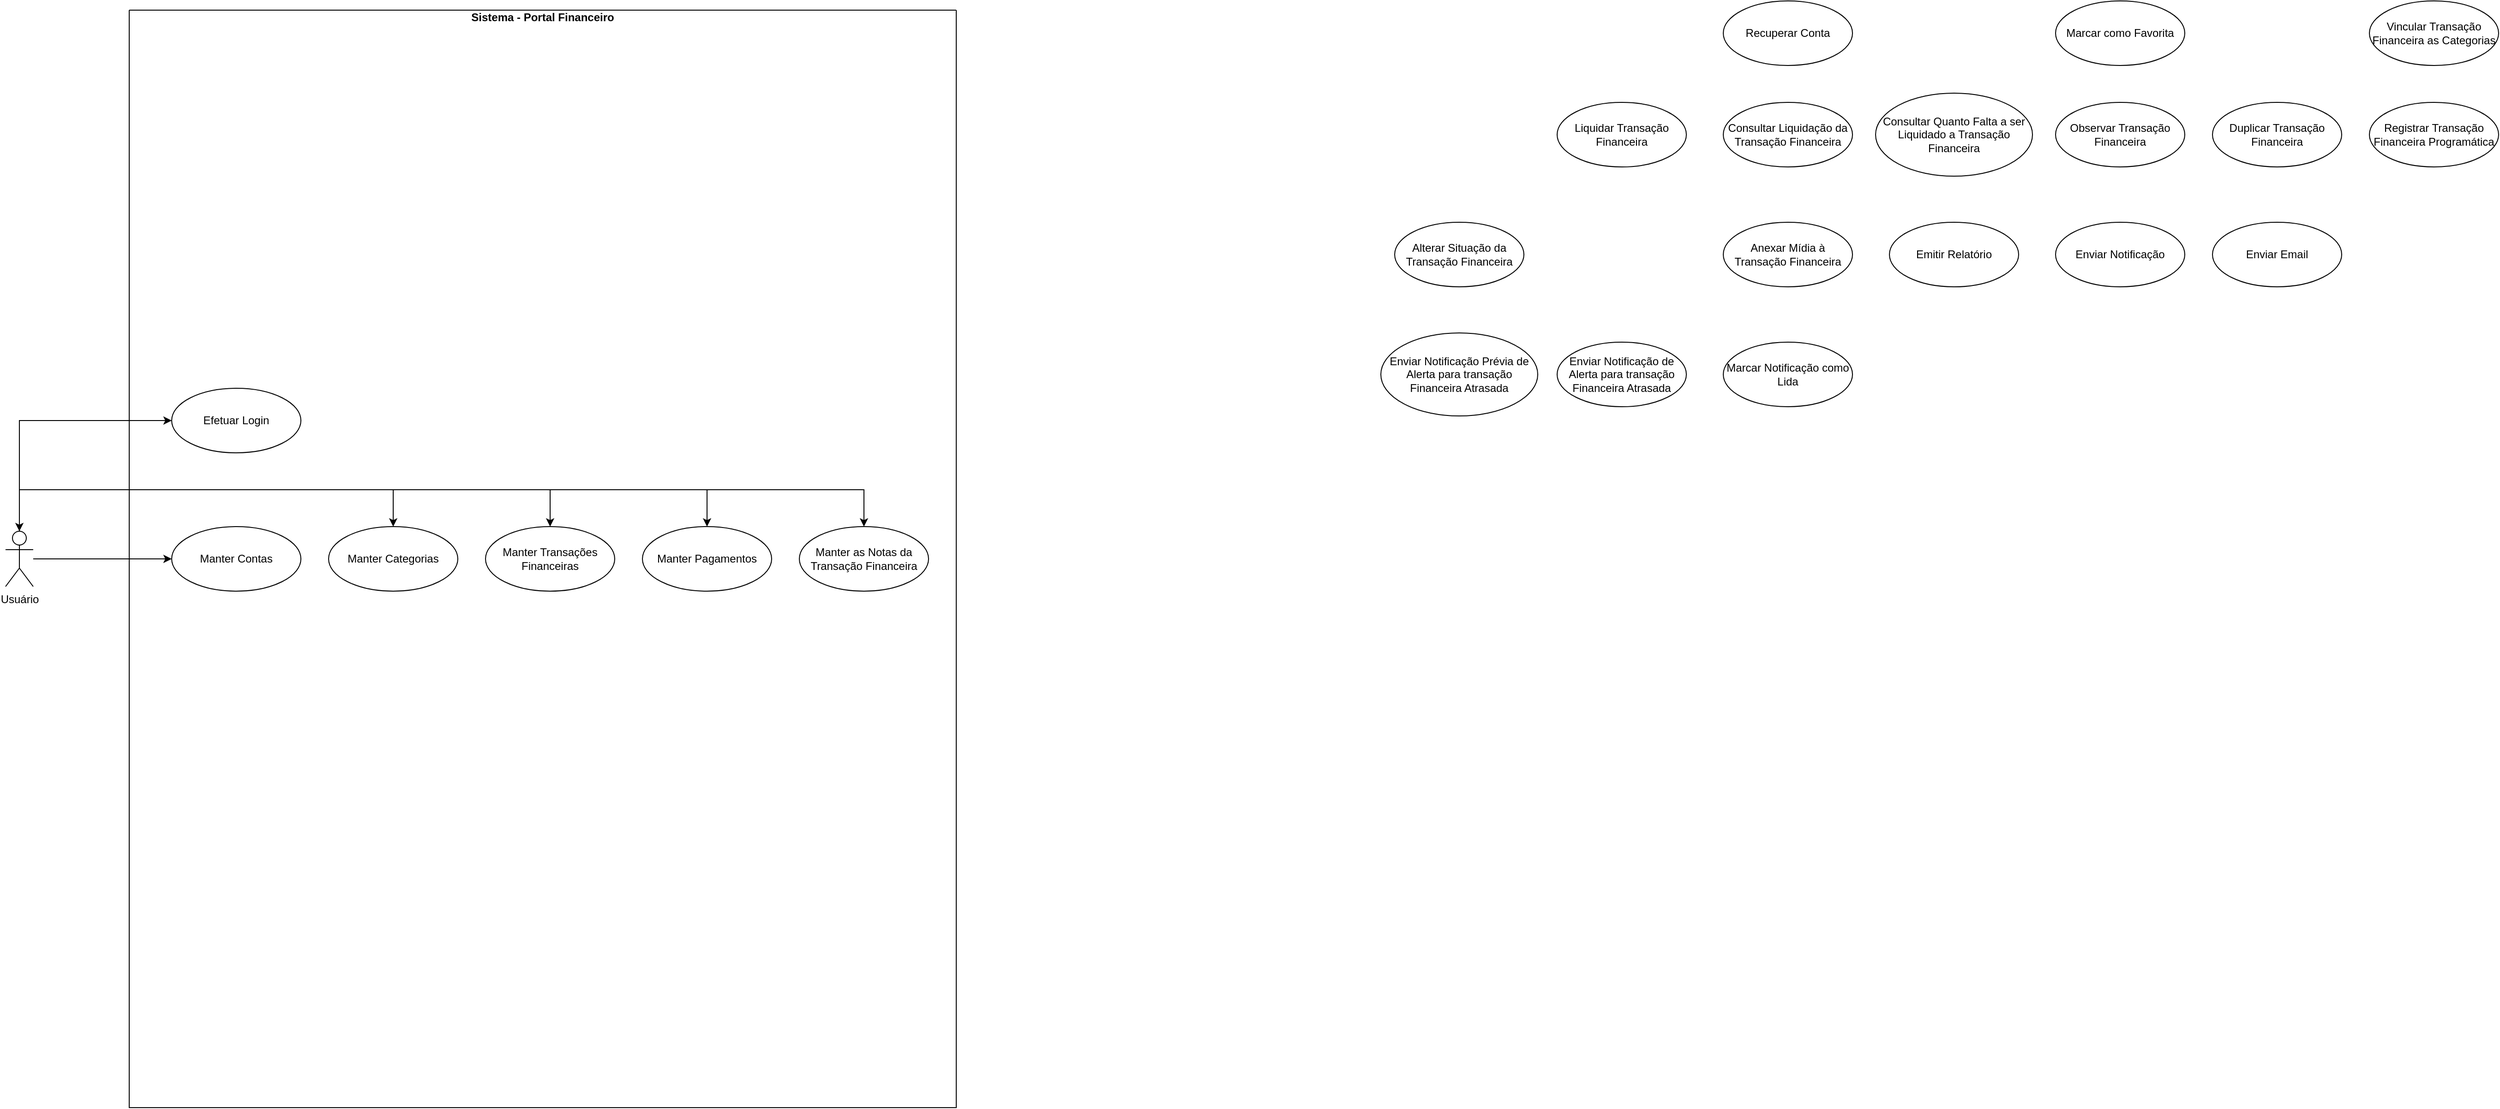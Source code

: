 <mxfile version="22.1.3" type="github">
  <diagram name="Página-1" id="0_DiLKsLMHJAqkCnHoMm">
    <mxGraphModel dx="3480" dy="1265" grid="1" gridSize="10" guides="1" tooltips="1" connect="1" arrows="1" fold="1" page="1" pageScale="1" pageWidth="827" pageHeight="1169" math="0" shadow="0">
      <root>
        <mxCell id="0" />
        <mxCell id="1" parent="0" />
        <mxCell id="VWrTSUjw16DK-F-tD3xL-19" style="edgeStyle=orthogonalEdgeStyle;rounded=0;orthogonalLoop=1;jettySize=auto;html=1;" edge="1" parent="1" source="b8jXtvzzi0fBcoB_L3CN-16" target="b8jXtvzzi0fBcoB_L3CN-21">
          <mxGeometry relative="1" as="geometry" />
        </mxCell>
        <mxCell id="VWrTSUjw16DK-F-tD3xL-20" style="edgeStyle=orthogonalEdgeStyle;rounded=0;orthogonalLoop=1;jettySize=auto;html=1;entryX=0.5;entryY=0;entryDx=0;entryDy=0;exitX=0.5;exitY=0;exitDx=0;exitDy=0;exitPerimeter=0;" edge="1" parent="1" source="b8jXtvzzi0fBcoB_L3CN-16" target="b8jXtvzzi0fBcoB_L3CN-17">
          <mxGeometry relative="1" as="geometry">
            <Array as="points">
              <mxPoint x="-225" y="570" />
              <mxPoint x="180" y="570" />
            </Array>
          </mxGeometry>
        </mxCell>
        <mxCell id="b8jXtvzzi0fBcoB_L3CN-23" value="Enviar Notificação" style="ellipse;whiteSpace=wrap;html=1;" parent="1" vertex="1">
          <mxGeometry x="1981" y="280" width="140" height="70" as="geometry" />
        </mxCell>
        <mxCell id="b8jXtvzzi0fBcoB_L3CN-25" value="Alterar Situação da Transação Financeira" style="ellipse;whiteSpace=wrap;html=1;" parent="1" vertex="1">
          <mxGeometry x="1265" y="280" width="140" height="70" as="geometry" />
        </mxCell>
        <mxCell id="f0Jf9Pf7vCraimB9YkaR-1" value="Duplicar Transação Financeira" style="ellipse;whiteSpace=wrap;html=1;" parent="1" vertex="1">
          <mxGeometry x="2151" y="150" width="140" height="70" as="geometry" />
        </mxCell>
        <mxCell id="f0Jf9Pf7vCraimB9YkaR-3" value="Anexar Mídia à Transação Financeira" style="ellipse;whiteSpace=wrap;html=1;" parent="1" vertex="1">
          <mxGeometry x="1621" y="280" width="140" height="70" as="geometry" />
        </mxCell>
        <mxCell id="VWrTSUjw16DK-F-tD3xL-2" value="Recuperar Conta" style="ellipse;whiteSpace=wrap;html=1;" vertex="1" parent="1">
          <mxGeometry x="1621" y="40" width="140" height="70" as="geometry" />
        </mxCell>
        <mxCell id="VWrTSUjw16DK-F-tD3xL-3" value="Marcar como Favorita" style="ellipse;whiteSpace=wrap;html=1;" vertex="1" parent="1">
          <mxGeometry x="1981" y="40" width="140" height="70" as="geometry" />
        </mxCell>
        <mxCell id="VWrTSUjw16DK-F-tD3xL-4" value="Vincular Transação Financeira as Categorias" style="ellipse;whiteSpace=wrap;html=1;" vertex="1" parent="1">
          <mxGeometry x="2321" y="40" width="140" height="70" as="geometry" />
        </mxCell>
        <mxCell id="VWrTSUjw16DK-F-tD3xL-6" value="Consultar Liquidação da Transação Financeira" style="ellipse;whiteSpace=wrap;html=1;" vertex="1" parent="1">
          <mxGeometry x="1621" y="150" width="140" height="70" as="geometry" />
        </mxCell>
        <mxCell id="VWrTSUjw16DK-F-tD3xL-7" value="Consultar Quanto Falta a ser Liquidado a Transação Financeira" style="ellipse;whiteSpace=wrap;html=1;" vertex="1" parent="1">
          <mxGeometry x="1786" y="140" width="170" height="90" as="geometry" />
        </mxCell>
        <mxCell id="VWrTSUjw16DK-F-tD3xL-8" value="Liquidar Transação Financeira" style="ellipse;whiteSpace=wrap;html=1;" vertex="1" parent="1">
          <mxGeometry x="1441" y="150" width="140" height="70" as="geometry" />
        </mxCell>
        <mxCell id="VWrTSUjw16DK-F-tD3xL-9" value="Observar Transação Financeira" style="ellipse;whiteSpace=wrap;html=1;" vertex="1" parent="1">
          <mxGeometry x="1981" y="150" width="140" height="70" as="geometry" />
        </mxCell>
        <mxCell id="VWrTSUjw16DK-F-tD3xL-10" value="Registrar Transação Financeira Programática" style="ellipse;whiteSpace=wrap;html=1;" vertex="1" parent="1">
          <mxGeometry x="2321" y="150" width="140" height="70" as="geometry" />
        </mxCell>
        <mxCell id="VWrTSUjw16DK-F-tD3xL-12" value="Emitir Relatório" style="ellipse;whiteSpace=wrap;html=1;" vertex="1" parent="1">
          <mxGeometry x="1801" y="280" width="140" height="70" as="geometry" />
        </mxCell>
        <mxCell id="VWrTSUjw16DK-F-tD3xL-13" value="Enviar Email" style="ellipse;whiteSpace=wrap;html=1;" vertex="1" parent="1">
          <mxGeometry x="2151" y="280" width="140" height="70" as="geometry" />
        </mxCell>
        <mxCell id="VWrTSUjw16DK-F-tD3xL-14" value="Marcar Notificação como Lida" style="ellipse;whiteSpace=wrap;html=1;" vertex="1" parent="1">
          <mxGeometry x="1621" y="410" width="140" height="70" as="geometry" />
        </mxCell>
        <mxCell id="VWrTSUjw16DK-F-tD3xL-15" value="Enviar Notificação de Alerta para transação Financeira Atrasada" style="ellipse;whiteSpace=wrap;html=1;" vertex="1" parent="1">
          <mxGeometry x="1441" y="410" width="140" height="70" as="geometry" />
        </mxCell>
        <mxCell id="VWrTSUjw16DK-F-tD3xL-16" value="Enviar Notificação Prévia de Alerta para transação Financeira Atrasada" style="ellipse;whiteSpace=wrap;html=1;" vertex="1" parent="1">
          <mxGeometry x="1250" y="400" width="170" height="90" as="geometry" />
        </mxCell>
        <mxCell id="VWrTSUjw16DK-F-tD3xL-17" value="&#xa;Sistema - Portal Financeiro" style="swimlane;startSize=0;" vertex="1" parent="1">
          <mxGeometry x="-106" y="50" width="896" height="1190" as="geometry" />
        </mxCell>
        <mxCell id="b8jXtvzzi0fBcoB_L3CN-21" value="Manter Contas" style="ellipse;whiteSpace=wrap;html=1;" parent="VWrTSUjw16DK-F-tD3xL-17" vertex="1">
          <mxGeometry x="46" y="560" width="140" height="70" as="geometry" />
        </mxCell>
        <mxCell id="b8jXtvzzi0fBcoB_L3CN-22" value="Efetuar Login" style="ellipse;whiteSpace=wrap;html=1;" parent="VWrTSUjw16DK-F-tD3xL-17" vertex="1">
          <mxGeometry x="46" y="410" width="140" height="70" as="geometry" />
        </mxCell>
        <mxCell id="b8jXtvzzi0fBcoB_L3CN-17" value="Manter Categorias" style="ellipse;whiteSpace=wrap;html=1;" parent="VWrTSUjw16DK-F-tD3xL-17" vertex="1">
          <mxGeometry x="216" y="560" width="140" height="70" as="geometry" />
        </mxCell>
        <mxCell id="b8jXtvzzi0fBcoB_L3CN-18" value="Manter Transações Financeiras" style="ellipse;whiteSpace=wrap;html=1;" parent="VWrTSUjw16DK-F-tD3xL-17" vertex="1">
          <mxGeometry x="386" y="560" width="140" height="70" as="geometry" />
        </mxCell>
        <mxCell id="VWrTSUjw16DK-F-tD3xL-5" value="Manter Pagamentos" style="ellipse;whiteSpace=wrap;html=1;" vertex="1" parent="VWrTSUjw16DK-F-tD3xL-17">
          <mxGeometry x="556" y="560" width="140" height="70" as="geometry" />
        </mxCell>
        <mxCell id="f0Jf9Pf7vCraimB9YkaR-2" value="Manter as Notas da Transação Financeira" style="ellipse;whiteSpace=wrap;html=1;" parent="VWrTSUjw16DK-F-tD3xL-17" vertex="1">
          <mxGeometry x="726" y="560" width="140" height="70" as="geometry" />
        </mxCell>
        <mxCell id="VWrTSUjw16DK-F-tD3xL-21" style="edgeStyle=orthogonalEdgeStyle;rounded=0;orthogonalLoop=1;jettySize=auto;html=1;entryX=0.5;entryY=0;entryDx=0;entryDy=0;" edge="1" parent="1" source="b8jXtvzzi0fBcoB_L3CN-16" target="b8jXtvzzi0fBcoB_L3CN-18">
          <mxGeometry relative="1" as="geometry">
            <mxPoint x="-225" y="620" as="sourcePoint" />
            <mxPoint x="180" y="610" as="targetPoint" />
            <Array as="points">
              <mxPoint x="-225" y="570" />
              <mxPoint x="350" y="570" />
            </Array>
          </mxGeometry>
        </mxCell>
        <mxCell id="VWrTSUjw16DK-F-tD3xL-22" value="" style="edgeStyle=orthogonalEdgeStyle;rounded=0;orthogonalLoop=1;jettySize=auto;html=1;entryX=0.5;entryY=0;entryDx=0;entryDy=0;" edge="1" parent="1" target="b8jXtvzzi0fBcoB_L3CN-16">
          <mxGeometry relative="1" as="geometry">
            <mxPoint x="-225" y="620" as="sourcePoint" />
            <mxPoint x="180" y="610" as="targetPoint" />
            <Array as="points">
              <mxPoint x="-225" y="570" />
            </Array>
          </mxGeometry>
        </mxCell>
        <mxCell id="VWrTSUjw16DK-F-tD3xL-23" style="edgeStyle=orthogonalEdgeStyle;rounded=0;orthogonalLoop=1;jettySize=auto;html=1;entryX=0.5;entryY=0;entryDx=0;entryDy=0;exitX=0.5;exitY=0;exitDx=0;exitDy=0;exitPerimeter=0;" edge="1" parent="1" source="b8jXtvzzi0fBcoB_L3CN-16" target="VWrTSUjw16DK-F-tD3xL-5">
          <mxGeometry relative="1" as="geometry">
            <Array as="points">
              <mxPoint x="-225" y="570" />
              <mxPoint x="520" y="570" />
            </Array>
          </mxGeometry>
        </mxCell>
        <mxCell id="VWrTSUjw16DK-F-tD3xL-24" style="edgeStyle=orthogonalEdgeStyle;rounded=0;orthogonalLoop=1;jettySize=auto;html=1;entryX=0.5;entryY=0;entryDx=0;entryDy=0;exitX=0.5;exitY=0;exitDx=0;exitDy=0;exitPerimeter=0;" edge="1" parent="1" source="b8jXtvzzi0fBcoB_L3CN-16" target="f0Jf9Pf7vCraimB9YkaR-2">
          <mxGeometry relative="1" as="geometry">
            <Array as="points">
              <mxPoint x="-225" y="570" />
              <mxPoint x="690" y="570" />
            </Array>
          </mxGeometry>
        </mxCell>
        <mxCell id="VWrTSUjw16DK-F-tD3xL-25" style="edgeStyle=orthogonalEdgeStyle;rounded=0;orthogonalLoop=1;jettySize=auto;html=1;entryX=0;entryY=0.5;entryDx=0;entryDy=0;exitX=0.5;exitY=0;exitDx=0;exitDy=0;exitPerimeter=0;" edge="1" parent="1" source="b8jXtvzzi0fBcoB_L3CN-16" target="b8jXtvzzi0fBcoB_L3CN-22">
          <mxGeometry relative="1" as="geometry" />
        </mxCell>
        <mxCell id="b8jXtvzzi0fBcoB_L3CN-16" value="Usuário" style="shape=umlActor;verticalLabelPosition=bottom;verticalAlign=top;html=1;outlineConnect=0;" parent="1" vertex="1">
          <mxGeometry x="-240" y="615" width="30" height="60" as="geometry" />
        </mxCell>
      </root>
    </mxGraphModel>
  </diagram>
</mxfile>
